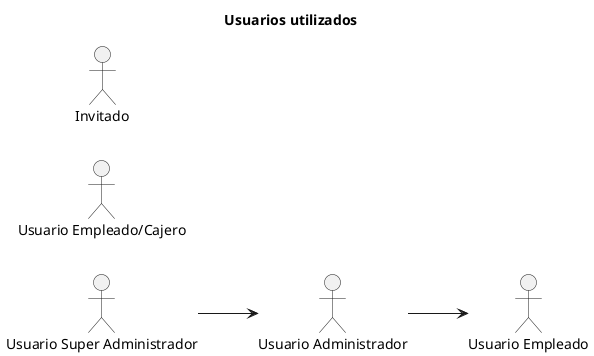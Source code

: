 @startuml "CU - 0 - Usuarios utilizados"

left to right direction

/'======== Título ========'/
title "Usuarios utilizados"

/' === Sección de usuarios === '/
actor "Usuario Super Administrador" as sadmin
actor "Usuario Administrador" as admin
actor "Usuario Empleado" as employee
actor "Usuario Empleado/Cajero" as employee_cashier
actor "Invitado" as guest

sadmin --> admin
admin --> employee

@enduml

